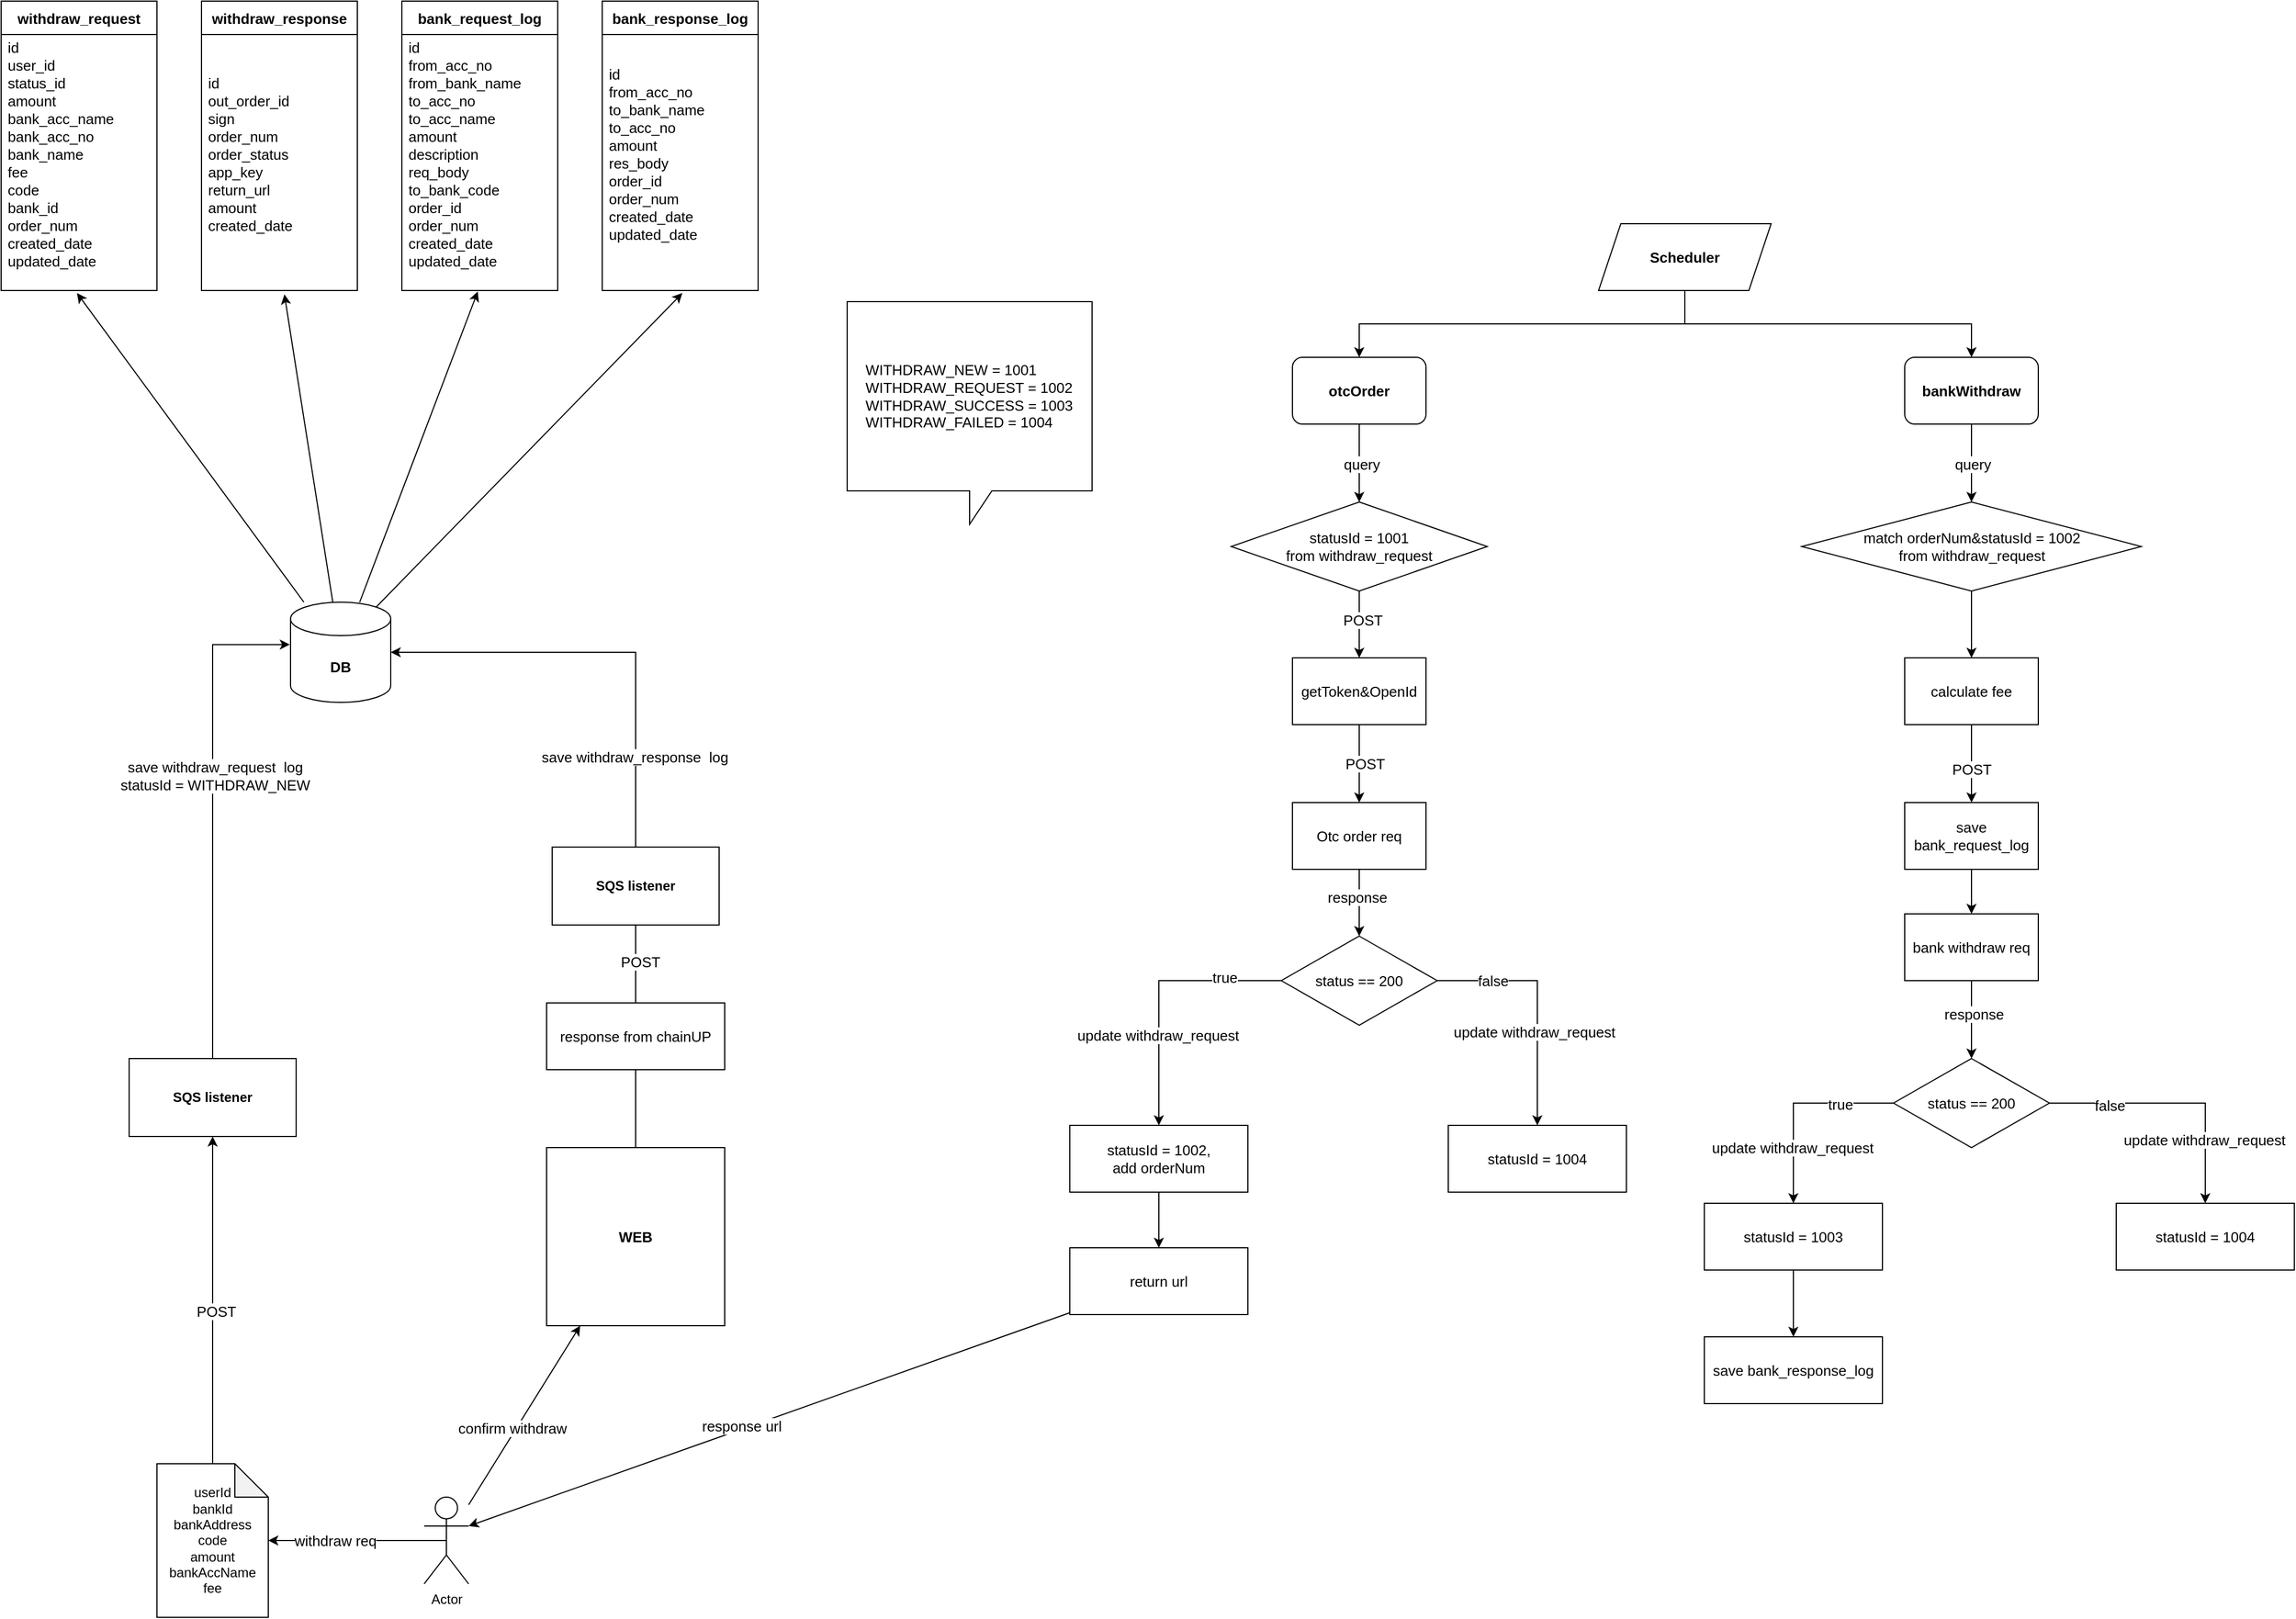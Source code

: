 <mxfile version="16.4.6" type="github">
  <diagram id="A4k_CsSaa7MWw_IXGKh3" name="Page-1">
    <mxGraphModel dx="3126" dy="795" grid="1" gridSize="10" guides="1" tooltips="1" connect="1" arrows="1" fold="1" page="1" pageScale="1" pageWidth="850" pageHeight="1100" math="0" shadow="0">
      <root>
        <mxCell id="0" />
        <mxCell id="1" parent="0" />
        <mxCell id="trCBkfbQmDUvonRNvg2--10" style="edgeStyle=orthogonalEdgeStyle;rounded=0;orthogonalLoop=1;jettySize=auto;html=1;exitX=0.5;exitY=0.5;exitDx=0;exitDy=0;exitPerimeter=0;fontSize=12;" parent="1" source="trCBkfbQmDUvonRNvg2--2" target="trCBkfbQmDUvonRNvg2--3" edge="1">
          <mxGeometry relative="1" as="geometry" />
        </mxCell>
        <mxCell id="trCBkfbQmDUvonRNvg2--134" value="withdraw req" style="edgeLabel;html=1;align=center;verticalAlign=middle;resizable=0;points=[];fontSize=13;" parent="trCBkfbQmDUvonRNvg2--10" vertex="1" connectable="0">
          <mxGeometry x="0.258" relative="1" as="geometry">
            <mxPoint as="offset" />
          </mxGeometry>
        </mxCell>
        <mxCell id="trCBkfbQmDUvonRNvg2--123" style="edgeStyle=none;rounded=0;orthogonalLoop=1;jettySize=auto;html=1;fontSize=13;" parent="1" source="trCBkfbQmDUvonRNvg2--2" target="trCBkfbQmDUvonRNvg2--122" edge="1">
          <mxGeometry relative="1" as="geometry" />
        </mxCell>
        <mxCell id="trCBkfbQmDUvonRNvg2--124" value="confirm withdraw" style="edgeLabel;html=1;align=center;verticalAlign=middle;resizable=0;points=[];fontSize=13;" parent="trCBkfbQmDUvonRNvg2--123" vertex="1" connectable="0">
          <mxGeometry x="-0.165" y="3" relative="1" as="geometry">
            <mxPoint as="offset" />
          </mxGeometry>
        </mxCell>
        <mxCell id="trCBkfbQmDUvonRNvg2--2" value="Actor" style="shape=umlActor;verticalLabelPosition=bottom;verticalAlign=top;html=1;outlineConnect=0;strokeColor=#000000;" parent="1" vertex="1">
          <mxGeometry x="-640" y="1674" width="40" height="78" as="geometry" />
        </mxCell>
        <mxCell id="trCBkfbQmDUvonRNvg2--113" style="rounded=0;orthogonalLoop=1;jettySize=auto;html=1;entryX=0.5;entryY=1;entryDx=0;entryDy=0;fontSize=13;" parent="1" source="trCBkfbQmDUvonRNvg2--3" target="trCBkfbQmDUvonRNvg2--6" edge="1">
          <mxGeometry relative="1" as="geometry" />
        </mxCell>
        <mxCell id="trCBkfbQmDUvonRNvg2--133" value="POST" style="edgeLabel;html=1;align=center;verticalAlign=middle;resizable=0;points=[];fontSize=13;" parent="trCBkfbQmDUvonRNvg2--113" vertex="1" connectable="0">
          <mxGeometry x="-0.068" y="-3" relative="1" as="geometry">
            <mxPoint as="offset" />
          </mxGeometry>
        </mxCell>
        <mxCell id="trCBkfbQmDUvonRNvg2--3" value="&lt;div&gt;userId&lt;/div&gt;&lt;div&gt;bankId&lt;/div&gt;&lt;div&gt;bankAddress&lt;/div&gt;&lt;div&gt;code&lt;/div&gt;&lt;div&gt;amount&lt;/div&gt;&lt;div&gt;bankAccName&lt;/div&gt;&lt;div&gt;fee&lt;/div&gt;" style="shape=note;whiteSpace=wrap;html=1;backgroundOutline=1;darkOpacity=0.05;" parent="1" vertex="1">
          <mxGeometry x="-880" y="1644" width="100" height="138" as="geometry" />
        </mxCell>
        <mxCell id="trCBkfbQmDUvonRNvg2--98" style="edgeStyle=orthogonalEdgeStyle;rounded=0;orthogonalLoop=1;jettySize=auto;html=1;entryX=-0.007;entryY=0.423;entryDx=0;entryDy=0;entryPerimeter=0;fontSize=13;" parent="1" source="trCBkfbQmDUvonRNvg2--6" target="trCBkfbQmDUvonRNvg2--24" edge="1">
          <mxGeometry relative="1" as="geometry" />
        </mxCell>
        <mxCell id="trCBkfbQmDUvonRNvg2--99" value="&lt;div&gt;save withdraw_request&amp;nbsp; log&lt;/div&gt;&lt;div&gt;statusId = WITHDRAW_NEW&lt;br&gt;&lt;/div&gt;" style="edgeLabel;html=1;align=center;verticalAlign=middle;resizable=0;points=[];fontSize=13;" parent="trCBkfbQmDUvonRNvg2--98" vertex="1" connectable="0">
          <mxGeometry x="0.153" y="-2" relative="1" as="geometry">
            <mxPoint as="offset" />
          </mxGeometry>
        </mxCell>
        <mxCell id="trCBkfbQmDUvonRNvg2--6" value="&lt;b&gt;SQS listener&lt;/b&gt;" style="rounded=0;whiteSpace=wrap;html=1;fontSize=12;" parent="1" vertex="1">
          <mxGeometry x="-905" y="1280" width="150" height="70" as="geometry" />
        </mxCell>
        <mxCell id="trCBkfbQmDUvonRNvg2--115" style="rounded=0;orthogonalLoop=1;jettySize=auto;html=1;entryX=0.487;entryY=1.01;entryDx=0;entryDy=0;entryPerimeter=0;fontSize=13;" parent="1" source="trCBkfbQmDUvonRNvg2--24" target="trCBkfbQmDUvonRNvg2--18" edge="1">
          <mxGeometry relative="1" as="geometry" />
        </mxCell>
        <mxCell id="trCBkfbQmDUvonRNvg2--116" style="edgeStyle=none;rounded=0;orthogonalLoop=1;jettySize=auto;html=1;entryX=0.532;entryY=1.015;entryDx=0;entryDy=0;entryPerimeter=0;fontSize=13;" parent="1" source="trCBkfbQmDUvonRNvg2--24" target="trCBkfbQmDUvonRNvg2--81" edge="1">
          <mxGeometry relative="1" as="geometry" />
        </mxCell>
        <mxCell id="trCBkfbQmDUvonRNvg2--117" style="edgeStyle=none;rounded=0;orthogonalLoop=1;jettySize=auto;html=1;entryX=0.487;entryY=1.004;entryDx=0;entryDy=0;entryPerimeter=0;fontSize=13;" parent="1" source="trCBkfbQmDUvonRNvg2--24" target="trCBkfbQmDUvonRNvg2--85" edge="1">
          <mxGeometry relative="1" as="geometry" />
        </mxCell>
        <mxCell id="trCBkfbQmDUvonRNvg2--118" style="edgeStyle=none;rounded=0;orthogonalLoop=1;jettySize=auto;html=1;exitX=0.855;exitY=0;exitDx=0;exitDy=4.35;exitPerimeter=0;entryX=0.514;entryY=1.01;entryDx=0;entryDy=0;entryPerimeter=0;fontSize=13;" parent="1" source="trCBkfbQmDUvonRNvg2--24" target="trCBkfbQmDUvonRNvg2--90" edge="1">
          <mxGeometry relative="1" as="geometry" />
        </mxCell>
        <mxCell id="trCBkfbQmDUvonRNvg2--24" value="&lt;b&gt;DB&lt;/b&gt;" style="shape=cylinder3;whiteSpace=wrap;html=1;boundedLbl=1;backgroundOutline=1;size=15;fontSize=13;" parent="1" vertex="1">
          <mxGeometry x="-760" y="870" width="90" height="90" as="geometry" />
        </mxCell>
        <mxCell id="trCBkfbQmDUvonRNvg2--29" style="edgeStyle=orthogonalEdgeStyle;rounded=0;orthogonalLoop=1;jettySize=auto;html=1;exitX=0.5;exitY=1;exitDx=0;exitDy=0;entryX=0.5;entryY=0;entryDx=0;entryDy=0;fontSize=13;" parent="1" source="trCBkfbQmDUvonRNvg2--25" target="trCBkfbQmDUvonRNvg2--27" edge="1">
          <mxGeometry relative="1" as="geometry" />
        </mxCell>
        <mxCell id="trCBkfbQmDUvonRNvg2--30" style="edgeStyle=orthogonalEdgeStyle;rounded=0;orthogonalLoop=1;jettySize=auto;html=1;exitX=0.5;exitY=1;exitDx=0;exitDy=0;fontSize=13;" parent="1" source="trCBkfbQmDUvonRNvg2--25" target="trCBkfbQmDUvonRNvg2--28" edge="1">
          <mxGeometry relative="1" as="geometry" />
        </mxCell>
        <mxCell id="trCBkfbQmDUvonRNvg2--25" value="&lt;b&gt;Scheduler&lt;/b&gt;" style="shape=parallelogram;perimeter=parallelogramPerimeter;whiteSpace=wrap;html=1;fixedSize=1;fontSize=13;" parent="1" vertex="1">
          <mxGeometry x="415" y="530" width="155" height="60" as="geometry" />
        </mxCell>
        <mxCell id="trCBkfbQmDUvonRNvg2--32" style="edgeStyle=orthogonalEdgeStyle;rounded=0;orthogonalLoop=1;jettySize=auto;html=1;exitX=0.5;exitY=1;exitDx=0;exitDy=0;entryX=0.5;entryY=0;entryDx=0;entryDy=0;fontSize=13;" parent="1" source="trCBkfbQmDUvonRNvg2--27" target="trCBkfbQmDUvonRNvg2--31" edge="1">
          <mxGeometry relative="1" as="geometry" />
        </mxCell>
        <mxCell id="trCBkfbQmDUvonRNvg2--52" value="query" style="edgeLabel;html=1;align=center;verticalAlign=middle;resizable=0;points=[];fontSize=13;" parent="trCBkfbQmDUvonRNvg2--32" vertex="1" connectable="0">
          <mxGeometry x="0.029" y="2" relative="1" as="geometry">
            <mxPoint as="offset" />
          </mxGeometry>
        </mxCell>
        <mxCell id="trCBkfbQmDUvonRNvg2--27" value="&lt;b&gt;otcOrder&lt;/b&gt;" style="rounded=1;whiteSpace=wrap;html=1;fontSize=13;" parent="1" vertex="1">
          <mxGeometry x="140" y="650" width="120" height="60" as="geometry" />
        </mxCell>
        <mxCell id="trCBkfbQmDUvonRNvg2--53" style="edgeStyle=orthogonalEdgeStyle;rounded=0;orthogonalLoop=1;jettySize=auto;html=1;exitX=0.5;exitY=1;exitDx=0;exitDy=0;entryX=0.5;entryY=0;entryDx=0;entryDy=0;fontSize=13;" parent="1" source="trCBkfbQmDUvonRNvg2--28" target="trCBkfbQmDUvonRNvg2--51" edge="1">
          <mxGeometry relative="1" as="geometry" />
        </mxCell>
        <mxCell id="trCBkfbQmDUvonRNvg2--54" value="query" style="edgeLabel;html=1;align=center;verticalAlign=middle;resizable=0;points=[];fontSize=13;" parent="trCBkfbQmDUvonRNvg2--53" vertex="1" connectable="0">
          <mxGeometry x="0.029" y="1" relative="1" as="geometry">
            <mxPoint as="offset" />
          </mxGeometry>
        </mxCell>
        <mxCell id="trCBkfbQmDUvonRNvg2--28" value="&lt;b&gt;bankWithdraw&lt;/b&gt;" style="rounded=1;whiteSpace=wrap;html=1;fontSize=13;" parent="1" vertex="1">
          <mxGeometry x="690" y="650" width="120" height="60" as="geometry" />
        </mxCell>
        <mxCell id="trCBkfbQmDUvonRNvg2--34" style="edgeStyle=orthogonalEdgeStyle;rounded=0;orthogonalLoop=1;jettySize=auto;html=1;exitX=0.5;exitY=1;exitDx=0;exitDy=0;entryX=0.5;entryY=0;entryDx=0;entryDy=0;fontSize=13;" parent="1" source="trCBkfbQmDUvonRNvg2--31" target="trCBkfbQmDUvonRNvg2--33" edge="1">
          <mxGeometry relative="1" as="geometry" />
        </mxCell>
        <mxCell id="trCBkfbQmDUvonRNvg2--35" value="POST" style="edgeLabel;html=1;align=center;verticalAlign=middle;resizable=0;points=[];fontSize=13;" parent="trCBkfbQmDUvonRNvg2--34" vertex="1" connectable="0">
          <mxGeometry x="-0.133" y="3" relative="1" as="geometry">
            <mxPoint as="offset" />
          </mxGeometry>
        </mxCell>
        <mxCell id="trCBkfbQmDUvonRNvg2--31" value="&lt;div&gt;statusId = 1001&lt;/div&gt;from withdraw_request" style="rhombus;whiteSpace=wrap;html=1;fontSize=13;" parent="1" vertex="1">
          <mxGeometry x="85" y="780" width="230" height="80" as="geometry" />
        </mxCell>
        <mxCell id="trCBkfbQmDUvonRNvg2--37" style="edgeStyle=orthogonalEdgeStyle;rounded=0;orthogonalLoop=1;jettySize=auto;html=1;exitX=0.5;exitY=1;exitDx=0;exitDy=0;entryX=0.5;entryY=0;entryDx=0;entryDy=0;fontSize=13;" parent="1" source="trCBkfbQmDUvonRNvg2--33" target="trCBkfbQmDUvonRNvg2--36" edge="1">
          <mxGeometry relative="1" as="geometry" />
        </mxCell>
        <mxCell id="trCBkfbQmDUvonRNvg2--38" value="&lt;div&gt;POST&lt;/div&gt;" style="edgeLabel;html=1;align=center;verticalAlign=middle;resizable=0;points=[];fontSize=13;" parent="trCBkfbQmDUvonRNvg2--37" vertex="1" connectable="0">
          <mxGeometry y="5" relative="1" as="geometry">
            <mxPoint as="offset" />
          </mxGeometry>
        </mxCell>
        <mxCell id="trCBkfbQmDUvonRNvg2--33" value="getToken&amp;amp;OpenId" style="rounded=0;whiteSpace=wrap;html=1;fontSize=13;" parent="1" vertex="1">
          <mxGeometry x="140" y="920" width="120" height="60" as="geometry" />
        </mxCell>
        <mxCell id="trCBkfbQmDUvonRNvg2--40" style="edgeStyle=orthogonalEdgeStyle;rounded=0;orthogonalLoop=1;jettySize=auto;html=1;exitX=0.5;exitY=1;exitDx=0;exitDy=0;entryX=0.5;entryY=0;entryDx=0;entryDy=0;fontSize=13;" parent="1" source="trCBkfbQmDUvonRNvg2--36" target="trCBkfbQmDUvonRNvg2--39" edge="1">
          <mxGeometry relative="1" as="geometry" />
        </mxCell>
        <mxCell id="trCBkfbQmDUvonRNvg2--64" value="response" style="edgeLabel;html=1;align=center;verticalAlign=middle;resizable=0;points=[];fontSize=13;" parent="trCBkfbQmDUvonRNvg2--40" vertex="1" connectable="0">
          <mxGeometry x="-0.167" y="-2" relative="1" as="geometry">
            <mxPoint as="offset" />
          </mxGeometry>
        </mxCell>
        <mxCell id="trCBkfbQmDUvonRNvg2--36" value="Otc order req" style="rounded=0;whiteSpace=wrap;html=1;fontSize=13;" parent="1" vertex="1">
          <mxGeometry x="140" y="1050" width="120" height="60" as="geometry" />
        </mxCell>
        <mxCell id="trCBkfbQmDUvonRNvg2--42" style="edgeStyle=orthogonalEdgeStyle;rounded=0;orthogonalLoop=1;jettySize=auto;html=1;exitX=1;exitY=0.5;exitDx=0;exitDy=0;fontSize=13;" parent="1" source="trCBkfbQmDUvonRNvg2--39" target="trCBkfbQmDUvonRNvg2--41" edge="1">
          <mxGeometry relative="1" as="geometry" />
        </mxCell>
        <mxCell id="trCBkfbQmDUvonRNvg2--43" value="update withdraw_request" style="edgeLabel;html=1;align=center;verticalAlign=middle;resizable=0;points=[];fontSize=13;" parent="trCBkfbQmDUvonRNvg2--42" vertex="1" connectable="0">
          <mxGeometry x="0.238" y="-3" relative="1" as="geometry">
            <mxPoint as="offset" />
          </mxGeometry>
        </mxCell>
        <mxCell id="trCBkfbQmDUvonRNvg2--47" value="false" style="edgeLabel;html=1;align=center;verticalAlign=middle;resizable=0;points=[];fontSize=13;" parent="trCBkfbQmDUvonRNvg2--42" vertex="1" connectable="0">
          <mxGeometry x="-0.552" relative="1" as="geometry">
            <mxPoint as="offset" />
          </mxGeometry>
        </mxCell>
        <mxCell id="trCBkfbQmDUvonRNvg2--45" style="edgeStyle=orthogonalEdgeStyle;rounded=0;orthogonalLoop=1;jettySize=auto;html=1;exitX=0;exitY=0.5;exitDx=0;exitDy=0;entryX=0.5;entryY=0;entryDx=0;entryDy=0;fontSize=13;" parent="1" source="trCBkfbQmDUvonRNvg2--39" target="trCBkfbQmDUvonRNvg2--44" edge="1">
          <mxGeometry relative="1" as="geometry" />
        </mxCell>
        <mxCell id="trCBkfbQmDUvonRNvg2--46" value="update withdraw_request" style="edgeLabel;html=1;align=center;verticalAlign=middle;resizable=0;points=[];fontSize=13;" parent="trCBkfbQmDUvonRNvg2--45" vertex="1" connectable="0">
          <mxGeometry x="0.325" y="-1" relative="1" as="geometry">
            <mxPoint as="offset" />
          </mxGeometry>
        </mxCell>
        <mxCell id="trCBkfbQmDUvonRNvg2--48" value="true" style="edgeLabel;html=1;align=center;verticalAlign=middle;resizable=0;points=[];fontSize=13;" parent="trCBkfbQmDUvonRNvg2--45" vertex="1" connectable="0">
          <mxGeometry x="-0.575" y="-3" relative="1" as="geometry">
            <mxPoint as="offset" />
          </mxGeometry>
        </mxCell>
        <mxCell id="trCBkfbQmDUvonRNvg2--39" value="status == 200" style="rhombus;whiteSpace=wrap;html=1;fontSize=13;" parent="1" vertex="1">
          <mxGeometry x="130" y="1170" width="140" height="80" as="geometry" />
        </mxCell>
        <mxCell id="trCBkfbQmDUvonRNvg2--41" value="&lt;div&gt;statusId = 1004&lt;/div&gt;" style="rounded=0;whiteSpace=wrap;html=1;fontSize=13;" parent="1" vertex="1">
          <mxGeometry x="280" y="1340" width="160" height="60" as="geometry" />
        </mxCell>
        <mxCell id="trCBkfbQmDUvonRNvg2--102" style="edgeStyle=orthogonalEdgeStyle;rounded=0;orthogonalLoop=1;jettySize=auto;html=1;exitX=0.5;exitY=1;exitDx=0;exitDy=0;entryX=0.5;entryY=0;entryDx=0;entryDy=0;fontSize=13;" parent="1" source="trCBkfbQmDUvonRNvg2--44" target="trCBkfbQmDUvonRNvg2--101" edge="1">
          <mxGeometry relative="1" as="geometry" />
        </mxCell>
        <mxCell id="trCBkfbQmDUvonRNvg2--44" value="&lt;div&gt;statusId = 1002,&lt;/div&gt;add orderNum" style="rounded=0;whiteSpace=wrap;html=1;fontSize=13;" parent="1" vertex="1">
          <mxGeometry x="-60" y="1340" width="160" height="60" as="geometry" />
        </mxCell>
        <mxCell id="trCBkfbQmDUvonRNvg2--56" style="edgeStyle=orthogonalEdgeStyle;rounded=0;orthogonalLoop=1;jettySize=auto;html=1;exitX=0.5;exitY=1;exitDx=0;exitDy=0;entryX=0.5;entryY=0;entryDx=0;entryDy=0;fontSize=13;" parent="1" source="trCBkfbQmDUvonRNvg2--51" target="trCBkfbQmDUvonRNvg2--55" edge="1">
          <mxGeometry relative="1" as="geometry" />
        </mxCell>
        <mxCell id="trCBkfbQmDUvonRNvg2--51" value="match orderNum&amp;amp;statusId = 1002&lt;br&gt;from withdraw_request" style="rhombus;whiteSpace=wrap;html=1;fontSize=13;" parent="1" vertex="1">
          <mxGeometry x="597.5" y="780" width="305" height="80" as="geometry" />
        </mxCell>
        <mxCell id="trCBkfbQmDUvonRNvg2--58" style="edgeStyle=orthogonalEdgeStyle;rounded=0;orthogonalLoop=1;jettySize=auto;html=1;exitX=0.5;exitY=1;exitDx=0;exitDy=0;entryX=0.5;entryY=0;entryDx=0;entryDy=0;fontSize=13;" parent="1" source="trCBkfbQmDUvonRNvg2--55" target="trCBkfbQmDUvonRNvg2--57" edge="1">
          <mxGeometry relative="1" as="geometry" />
        </mxCell>
        <mxCell id="trCBkfbQmDUvonRNvg2--59" value="POST" style="edgeLabel;html=1;align=center;verticalAlign=middle;resizable=0;points=[];fontSize=13;" parent="trCBkfbQmDUvonRNvg2--58" vertex="1" connectable="0">
          <mxGeometry x="0.143" relative="1" as="geometry">
            <mxPoint as="offset" />
          </mxGeometry>
        </mxCell>
        <mxCell id="trCBkfbQmDUvonRNvg2--55" value="calculate fee" style="rounded=0;whiteSpace=wrap;html=1;fontSize=13;" parent="1" vertex="1">
          <mxGeometry x="690" y="920" width="120" height="60" as="geometry" />
        </mxCell>
        <mxCell id="trCBkfbQmDUvonRNvg2--73" style="edgeStyle=orthogonalEdgeStyle;rounded=0;orthogonalLoop=1;jettySize=auto;html=1;exitX=0.5;exitY=1;exitDx=0;exitDy=0;entryX=0.5;entryY=0;entryDx=0;entryDy=0;fontSize=13;" parent="1" source="trCBkfbQmDUvonRNvg2--57" target="trCBkfbQmDUvonRNvg2--71" edge="1">
          <mxGeometry relative="1" as="geometry" />
        </mxCell>
        <mxCell id="trCBkfbQmDUvonRNvg2--57" value="save bank_request_log" style="rounded=0;whiteSpace=wrap;html=1;fontSize=13;" parent="1" vertex="1">
          <mxGeometry x="690" y="1050" width="120" height="60" as="geometry" />
        </mxCell>
        <mxCell id="trCBkfbQmDUvonRNvg2--66" style="edgeStyle=orthogonalEdgeStyle;rounded=0;orthogonalLoop=1;jettySize=auto;html=1;exitX=1;exitY=0.5;exitDx=0;exitDy=0;entryX=0.5;entryY=0;entryDx=0;entryDy=0;fontSize=13;" parent="1" source="trCBkfbQmDUvonRNvg2--61" target="trCBkfbQmDUvonRNvg2--65" edge="1">
          <mxGeometry relative="1" as="geometry" />
        </mxCell>
        <mxCell id="trCBkfbQmDUvonRNvg2--67" value="update withdraw_request" style="edgeLabel;html=1;align=center;verticalAlign=middle;resizable=0;points=[];fontSize=13;" parent="trCBkfbQmDUvonRNvg2--66" vertex="1" connectable="0">
          <mxGeometry x="0.506" y="-1" relative="1" as="geometry">
            <mxPoint as="offset" />
          </mxGeometry>
        </mxCell>
        <mxCell id="trCBkfbQmDUvonRNvg2--68" value="false" style="edgeLabel;html=1;align=center;verticalAlign=middle;resizable=0;points=[];fontSize=13;" parent="trCBkfbQmDUvonRNvg2--66" vertex="1" connectable="0">
          <mxGeometry x="-0.529" y="-2" relative="1" as="geometry">
            <mxPoint as="offset" />
          </mxGeometry>
        </mxCell>
        <mxCell id="trCBkfbQmDUvonRNvg2--77" style="edgeStyle=orthogonalEdgeStyle;rounded=0;orthogonalLoop=1;jettySize=auto;html=1;fontSize=13;" parent="1" source="trCBkfbQmDUvonRNvg2--61" target="trCBkfbQmDUvonRNvg2--75" edge="1">
          <mxGeometry relative="1" as="geometry" />
        </mxCell>
        <mxCell id="trCBkfbQmDUvonRNvg2--78" value="update withdraw_request" style="edgeLabel;html=1;align=center;verticalAlign=middle;resizable=0;points=[];fontSize=13;" parent="trCBkfbQmDUvonRNvg2--77" vertex="1" connectable="0">
          <mxGeometry x="0.444" y="-1" relative="1" as="geometry">
            <mxPoint as="offset" />
          </mxGeometry>
        </mxCell>
        <mxCell id="trCBkfbQmDUvonRNvg2--103" value="true" style="edgeLabel;html=1;align=center;verticalAlign=middle;resizable=0;points=[];fontSize=13;" parent="trCBkfbQmDUvonRNvg2--77" vertex="1" connectable="0">
          <mxGeometry x="-0.462" y="1" relative="1" as="geometry">
            <mxPoint as="offset" />
          </mxGeometry>
        </mxCell>
        <mxCell id="trCBkfbQmDUvonRNvg2--61" value="status == 200" style="rhombus;whiteSpace=wrap;html=1;fontSize=13;" parent="1" vertex="1">
          <mxGeometry x="680" y="1280" width="140" height="80" as="geometry" />
        </mxCell>
        <mxCell id="trCBkfbQmDUvonRNvg2--65" value="&lt;div&gt;statusId = 1004&lt;/div&gt;" style="rounded=0;whiteSpace=wrap;html=1;fontSize=13;" parent="1" vertex="1">
          <mxGeometry x="880" y="1410" width="160" height="60" as="geometry" />
        </mxCell>
        <mxCell id="trCBkfbQmDUvonRNvg2--72" style="edgeStyle=orthogonalEdgeStyle;rounded=0;orthogonalLoop=1;jettySize=auto;html=1;exitX=0.5;exitY=1;exitDx=0;exitDy=0;entryX=0.5;entryY=0;entryDx=0;entryDy=0;fontSize=13;" parent="1" source="trCBkfbQmDUvonRNvg2--71" target="trCBkfbQmDUvonRNvg2--61" edge="1">
          <mxGeometry relative="1" as="geometry" />
        </mxCell>
        <mxCell id="trCBkfbQmDUvonRNvg2--74" value="response" style="edgeLabel;html=1;align=center;verticalAlign=middle;resizable=0;points=[];fontSize=13;" parent="trCBkfbQmDUvonRNvg2--72" vertex="1" connectable="0">
          <mxGeometry x="-0.16" y="2" relative="1" as="geometry">
            <mxPoint as="offset" />
          </mxGeometry>
        </mxCell>
        <mxCell id="trCBkfbQmDUvonRNvg2--71" value="bank withdraw req" style="rounded=0;whiteSpace=wrap;html=1;fontSize=13;" parent="1" vertex="1">
          <mxGeometry x="690" y="1150" width="120" height="60" as="geometry" />
        </mxCell>
        <mxCell id="trCBkfbQmDUvonRNvg2--105" style="edgeStyle=orthogonalEdgeStyle;rounded=0;orthogonalLoop=1;jettySize=auto;html=1;exitX=0.5;exitY=1;exitDx=0;exitDy=0;entryX=0.5;entryY=0;entryDx=0;entryDy=0;fontSize=13;" parent="1" source="trCBkfbQmDUvonRNvg2--75" target="trCBkfbQmDUvonRNvg2--104" edge="1">
          <mxGeometry relative="1" as="geometry" />
        </mxCell>
        <mxCell id="trCBkfbQmDUvonRNvg2--75" value="&lt;div&gt;statusId = 1003&lt;/div&gt;" style="rounded=0;whiteSpace=wrap;html=1;fontSize=13;" parent="1" vertex="1">
          <mxGeometry x="510" y="1410" width="160" height="60" as="geometry" />
        </mxCell>
        <mxCell id="trCBkfbQmDUvonRNvg2--120" style="edgeStyle=none;rounded=0;orthogonalLoop=1;jettySize=auto;html=1;entryX=1;entryY=0.333;entryDx=0;entryDy=0;entryPerimeter=0;fontSize=13;" parent="1" source="trCBkfbQmDUvonRNvg2--101" target="trCBkfbQmDUvonRNvg2--2" edge="1">
          <mxGeometry relative="1" as="geometry" />
        </mxCell>
        <mxCell id="trCBkfbQmDUvonRNvg2--121" value="&lt;div&gt;response url&lt;/div&gt;" style="edgeLabel;html=1;align=center;verticalAlign=middle;resizable=0;points=[];fontSize=13;" parent="trCBkfbQmDUvonRNvg2--120" vertex="1" connectable="0">
          <mxGeometry x="0.09" y="-3" relative="1" as="geometry">
            <mxPoint as="offset" />
          </mxGeometry>
        </mxCell>
        <mxCell id="trCBkfbQmDUvonRNvg2--101" value="return url" style="rounded=0;whiteSpace=wrap;html=1;fontSize=13;" parent="1" vertex="1">
          <mxGeometry x="-60" y="1450" width="160" height="60" as="geometry" />
        </mxCell>
        <mxCell id="trCBkfbQmDUvonRNvg2--104" value="save bank_response_log" style="rounded=0;whiteSpace=wrap;html=1;fontSize=13;" parent="1" vertex="1">
          <mxGeometry x="510" y="1530" width="160" height="60" as="geometry" />
        </mxCell>
        <mxCell id="trCBkfbQmDUvonRNvg2--114" value="" style="group" parent="1" vertex="1" connectable="0">
          <mxGeometry x="-1020" y="330" width="680" height="260" as="geometry" />
        </mxCell>
        <mxCell id="trCBkfbQmDUvonRNvg2--17" value="withdraw_request" style="swimlane;fontStyle=1;childLayout=stackLayout;horizontal=1;startSize=30;horizontalStack=0;resizeParent=1;resizeParentMax=0;resizeLast=0;collapsible=1;marginBottom=0;fontSize=13;" parent="trCBkfbQmDUvonRNvg2--114" vertex="1">
          <mxGeometry width="140" height="260" as="geometry" />
        </mxCell>
        <mxCell id="trCBkfbQmDUvonRNvg2--18" value="id&#xa;user_id&#xa;status_id&#xa;amount&#xa;bank_acc_name&#xa;bank_acc_no&#xa;bank_name&#xa;fee&#xa;code&#xa;bank_id&#xa;order_num&#xa;created_date&#xa;updated_date&#xa;" style="text;strokeColor=none;fillColor=none;align=left;verticalAlign=middle;spacingLeft=4;spacingRight=4;overflow=hidden;points=[[0,0.5],[1,0.5]];portConstraint=eastwest;rotatable=0;fontSize=13;" parent="trCBkfbQmDUvonRNvg2--17" vertex="1">
          <mxGeometry y="30" width="140" height="230" as="geometry" />
        </mxCell>
        <mxCell id="trCBkfbQmDUvonRNvg2--80" value="withdraw_response" style="swimlane;fontStyle=1;childLayout=stackLayout;horizontal=1;startSize=30;horizontalStack=0;resizeParent=1;resizeParentMax=0;resizeLast=0;collapsible=1;marginBottom=0;fontSize=13;" parent="trCBkfbQmDUvonRNvg2--114" vertex="1">
          <mxGeometry x="180" width="140" height="260" as="geometry" />
        </mxCell>
        <mxCell id="trCBkfbQmDUvonRNvg2--81" value="id&#xa;out_order_id&#xa;sign&#xa;order_num&#xa;order_status&#xa;app_key&#xa;return_url&#xa;amount&#xa;created_date&#xa;" style="text;strokeColor=none;fillColor=none;align=left;verticalAlign=middle;spacingLeft=4;spacingRight=4;overflow=hidden;points=[[0,0.5],[1,0.5]];portConstraint=eastwest;rotatable=0;fontSize=13;" parent="trCBkfbQmDUvonRNvg2--80" vertex="1">
          <mxGeometry y="30" width="140" height="230" as="geometry" />
        </mxCell>
        <mxCell id="trCBkfbQmDUvonRNvg2--84" value="bank_request_log" style="swimlane;fontStyle=1;childLayout=stackLayout;horizontal=1;startSize=30;horizontalStack=0;resizeParent=1;resizeParentMax=0;resizeLast=0;collapsible=1;marginBottom=0;fontSize=13;" parent="trCBkfbQmDUvonRNvg2--114" vertex="1">
          <mxGeometry x="360" width="140" height="260" as="geometry" />
        </mxCell>
        <mxCell id="trCBkfbQmDUvonRNvg2--85" value="id&#xa;from_acc_no&#xa;from_bank_name&#xa;to_acc_no&#xa;to_acc_name&#xa;amount&#xa;description&#xa;req_body&#xa;to_bank_code&#xa;order_id&#xa;order_num&#xa;created_date&#xa;updated_date&#xa;" style="text;strokeColor=none;fillColor=none;align=left;verticalAlign=middle;spacingLeft=4;spacingRight=4;overflow=hidden;points=[[0,0.5],[1,0.5]];portConstraint=eastwest;rotatable=0;fontSize=13;" parent="trCBkfbQmDUvonRNvg2--84" vertex="1">
          <mxGeometry y="30" width="140" height="230" as="geometry" />
        </mxCell>
        <mxCell id="trCBkfbQmDUvonRNvg2--89" value="bank_response_log" style="swimlane;fontStyle=1;childLayout=stackLayout;horizontal=1;startSize=30;horizontalStack=0;resizeParent=1;resizeParentMax=0;resizeLast=0;collapsible=1;marginBottom=0;fontSize=13;" parent="trCBkfbQmDUvonRNvg2--114" vertex="1">
          <mxGeometry x="540" width="140" height="260" as="geometry" />
        </mxCell>
        <mxCell id="trCBkfbQmDUvonRNvg2--90" value="id&#xa;from_acc_no&#xa;to_bank_name&#xa;to_acc_no&#xa;amount&#xa;res_body&#xa;order_id&#xa;order_num&#xa;created_date&#xa;updated_date&#xa;" style="text;strokeColor=none;fillColor=none;align=left;verticalAlign=middle;spacingLeft=4;spacingRight=4;overflow=hidden;points=[[0,0.5],[1,0.5]];portConstraint=eastwest;rotatable=0;fontSize=13;" parent="trCBkfbQmDUvonRNvg2--89" vertex="1">
          <mxGeometry y="30" width="140" height="230" as="geometry" />
        </mxCell>
        <mxCell id="trCBkfbQmDUvonRNvg2--127" style="edgeStyle=none;rounded=0;orthogonalLoop=1;jettySize=auto;html=1;exitX=0.5;exitY=1;exitDx=0;exitDy=0;entryX=0.5;entryY=0;entryDx=0;entryDy=0;fontSize=13;" parent="1" source="trCBkfbQmDUvonRNvg2--122" target="trCBkfbQmDUvonRNvg2--126" edge="1">
          <mxGeometry relative="1" as="geometry" />
        </mxCell>
        <mxCell id="trCBkfbQmDUvonRNvg2--122" value="&lt;b&gt;WEB&lt;/b&gt;" style="whiteSpace=wrap;html=1;aspect=fixed;fontSize=13;" parent="1" vertex="1">
          <mxGeometry x="-530" y="1360" width="160" height="160" as="geometry" />
        </mxCell>
        <mxCell id="trCBkfbQmDUvonRNvg2--129" style="edgeStyle=none;rounded=0;orthogonalLoop=1;jettySize=auto;html=1;exitX=0.5;exitY=1;exitDx=0;exitDy=0;entryX=0.5;entryY=0;entryDx=0;entryDy=0;fontSize=13;" parent="1" source="trCBkfbQmDUvonRNvg2--126" target="trCBkfbQmDUvonRNvg2--128" edge="1">
          <mxGeometry relative="1" as="geometry" />
        </mxCell>
        <mxCell id="trCBkfbQmDUvonRNvg2--135" value="POST" style="edgeLabel;html=1;align=center;verticalAlign=middle;resizable=0;points=[];fontSize=13;" parent="trCBkfbQmDUvonRNvg2--129" vertex="1" connectable="0">
          <mxGeometry x="-0.026" y="-4" relative="1" as="geometry">
            <mxPoint as="offset" />
          </mxGeometry>
        </mxCell>
        <mxCell id="trCBkfbQmDUvonRNvg2--126" value="response from chainUP" style="rounded=0;whiteSpace=wrap;html=1;fontSize=13;" parent="1" vertex="1">
          <mxGeometry x="-530" y="1230" width="160" height="60" as="geometry" />
        </mxCell>
        <mxCell id="trCBkfbQmDUvonRNvg2--130" style="edgeStyle=orthogonalEdgeStyle;rounded=0;orthogonalLoop=1;jettySize=auto;html=1;exitX=0.5;exitY=0;exitDx=0;exitDy=0;entryX=1;entryY=0.5;entryDx=0;entryDy=0;entryPerimeter=0;fontSize=13;" parent="1" source="trCBkfbQmDUvonRNvg2--128" target="trCBkfbQmDUvonRNvg2--24" edge="1">
          <mxGeometry relative="1" as="geometry" />
        </mxCell>
        <mxCell id="trCBkfbQmDUvonRNvg2--131" value="&lt;div&gt;save withdraw_response&amp;nbsp; log&lt;/div&gt;" style="edgeLabel;html=1;align=center;verticalAlign=middle;resizable=0;points=[];fontSize=13;" parent="trCBkfbQmDUvonRNvg2--130" vertex="1" connectable="0">
          <mxGeometry x="-0.591" y="1" relative="1" as="geometry">
            <mxPoint as="offset" />
          </mxGeometry>
        </mxCell>
        <mxCell id="trCBkfbQmDUvonRNvg2--128" value="&lt;b&gt;SQS listener&lt;/b&gt;" style="rounded=0;whiteSpace=wrap;html=1;fontSize=12;" parent="1" vertex="1">
          <mxGeometry x="-525" y="1090" width="150" height="70" as="geometry" />
        </mxCell>
        <mxCell id="trCBkfbQmDUvonRNvg2--132" value="&lt;div align=&quot;left&quot;&gt;&amp;nbsp;&amp;nbsp;&amp;nbsp; WITHDRAW_NEW = 1001&lt;/div&gt;&lt;div align=&quot;left&quot;&gt;&amp;nbsp;&amp;nbsp;&amp;nbsp; WITHDRAW_REQUEST = 1002&lt;/div&gt;&lt;div align=&quot;left&quot;&gt;&amp;nbsp;&amp;nbsp;&amp;nbsp; WITHDRAW_SUCCESS = 1003&lt;/div&gt;&lt;div align=&quot;left&quot;&gt;&amp;nbsp;&amp;nbsp;&amp;nbsp; WITHDRAW_FAILED = 1004&lt;br&gt;&lt;/div&gt;" style="shape=callout;whiteSpace=wrap;html=1;perimeter=calloutPerimeter;fontSize=13;align=left;" parent="1" vertex="1">
          <mxGeometry x="-260" y="600" width="220" height="200" as="geometry" />
        </mxCell>
      </root>
    </mxGraphModel>
  </diagram>
</mxfile>
